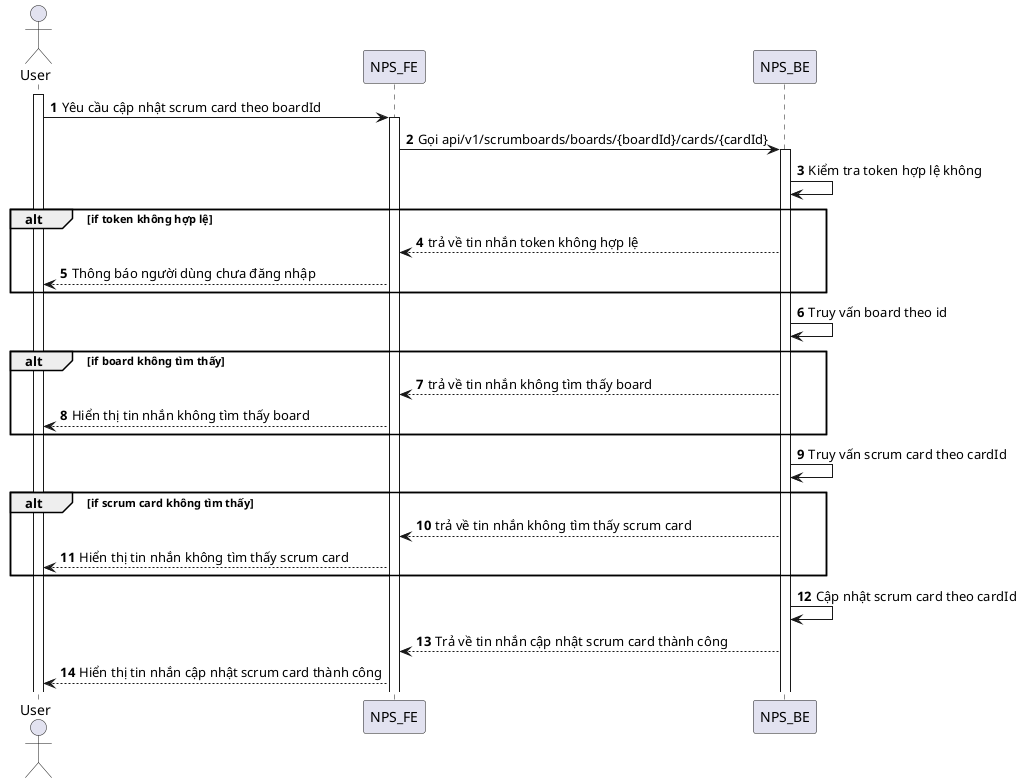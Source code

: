 @startuml
autonumber
actor User
activate User
User -> NPS_FE: Yêu cầu cập nhật scrum card theo boardId
activate NPS_FE
NPS_FE -> NPS_BE: Gọi api/v1/scrumboards/boards/{boardId}/cards/{cardId}
activate NPS_BE
NPS_BE -> NPS_BE: Kiểm tra token hợp lệ không
alt if token không hợp lệ
NPS_BE --> NPS_FE: trả về tin nhắn token không hợp lệ
NPS_FE --> User: Thông báo người dùng chưa đăng nhập
end
NPS_BE -> NPS_BE: Truy vấn board theo id
alt if board không tìm thấy
NPS_BE --> NPS_FE: trả về tin nhắn không tìm thấy board
NPS_FE --> User: Hiển thị tin nhắn không tìm thấy board
end
NPS_BE -> NPS_BE: Truy vấn scrum card theo cardId
alt if scrum card không tìm thấy
NPS_BE --> NPS_FE: trả về tin nhắn không tìm thấy scrum card
NPS_FE --> User: Hiển thị tin nhắn không tìm thấy scrum card
end
NPS_BE -> NPS_BE: Cập nhật scrum card theo cardId
NPS_BE --> NPS_FE: Trả về tin nhắn cập nhật scrum card thành công
NPS_FE --> User: Hiển thị tin nhắn cập nhật scrum card thành công
@enduml